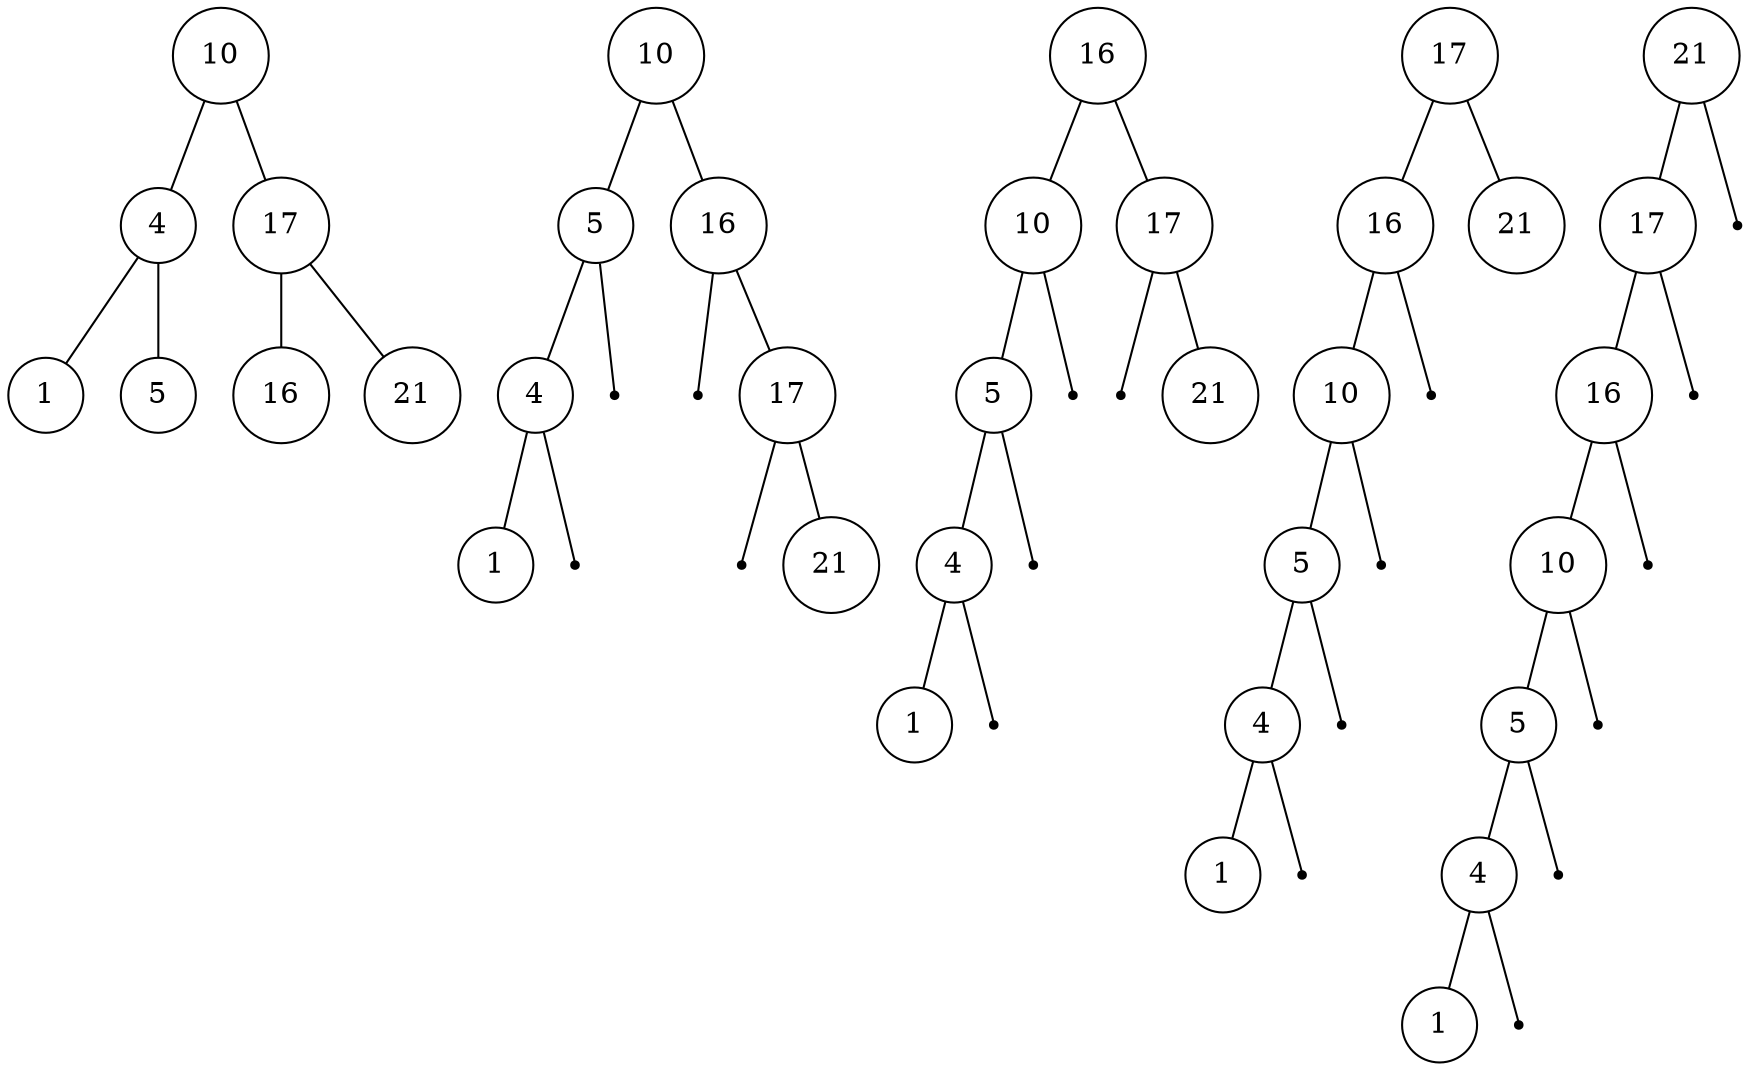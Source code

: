graph {
  node[shape="circle"];

  a1[label="1"];
  a4[label="4"];
  a5[label="5"];
  a10[label="10"];
  a16[label="16"];
  a17[label="17"];
  a21[label="21"];

  a10 -- a4; a10 -- a17;
  a4 -- a1; a4 -- a5; a17 -- a16; a17 -- a21;

  b1[label="1"];
  b4[label="4"];
  b5[label="5"];
  b10[label="10"];
  b16[label="16"];
  b16l[shape=point];
  b17[label="17"];
  b17l[shape=point];
  b21[label="21"];
  b5r[shape=point];
  b4r[shape=point];

  b10 -- b5; b10 -- b16;
  b5 -- b4; b5 -- b5r; b16 -- b16l; b16 -- b17;
  b4 -- b1; b4 -- b4r; b17 -- b17l; b17 -- b21;

  c1[label="1"];
  c4[label="4"];
  c5[label="5"];
  c10[label="10"];
  c10r[shape=point];
  c16[label="16"];
  c17[label="17"];
  c17l[shape=point];
  c21[label="21"];
  c5r[shape=point];
  c4r[shape=point];

  c16 -- c10;
  c10 -- c5; c10 -- c10r; c16 -- c17;
  c5 -- c4; c5 -- c5r;
  c4 -- c1; c4 -- c4r; c17 -- c17l; c17 -- c21;

  d1[label="1"];
  d4[label="4"];
  d5[label="5"];
  d10[label="10"];
  d10r[shape=point];
  d16[label="16"];
  d16r[shape=point];
  d17[label="17"];
  d21[label="21"];
  d5r[shape=point];
  d4r[shape=point];

  d17 -- d16; d17 -- d21;
  d16 -- d10; d16 -- d16r;
  d10 -- d5; d10 -- d10r;
  d5 -- d4; d5 -- d5r;
  d4 -- d1; d4 -- d4r;

  e1[label="1"];
  e4[label="4"];
  e5[label="5"];
  e10[label="10"];
  e10r[shape=point];
  e16[label="16"];
  e16r[shape=point];
  e17[label="17"];
  e21[label="21"];
  e5r[shape=point];
  e4r[shape=point];
  e21r[shape=point];
  e17r[shape=point];

  e21 -- e17; e21 -- e21r;
  e17 -- e16; e17 -- e17r;
  e16 -- e10; e16 -- e16r;
  e10 -- e5; e10 -- e10r;
  e5 -- e4; e5 -- e5r;
  e4 -- e1; e4 -- e4r;
}
